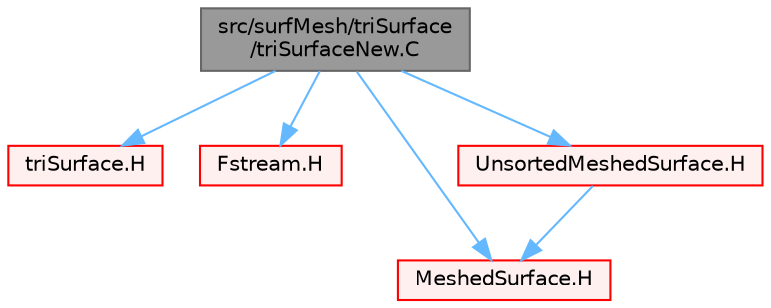digraph "src/surfMesh/triSurface/triSurfaceNew.C"
{
 // LATEX_PDF_SIZE
  bgcolor="transparent";
  edge [fontname=Helvetica,fontsize=10,labelfontname=Helvetica,labelfontsize=10];
  node [fontname=Helvetica,fontsize=10,shape=box,height=0.2,width=0.4];
  Node1 [id="Node000001",label="src/surfMesh/triSurface\l/triSurfaceNew.C",height=0.2,width=0.4,color="gray40", fillcolor="grey60", style="filled", fontcolor="black",tooltip=" "];
  Node1 -> Node2 [id="edge1_Node000001_Node000002",color="steelblue1",style="solid",tooltip=" "];
  Node2 [id="Node000002",label="triSurface.H",height=0.2,width=0.4,color="red", fillcolor="#FFF0F0", style="filled",URL="$triSurface_8H.html",tooltip=" "];
  Node1 -> Node250 [id="edge2_Node000001_Node000250",color="steelblue1",style="solid",tooltip=" "];
  Node250 [id="Node000250",label="Fstream.H",height=0.2,width=0.4,color="red", fillcolor="#FFF0F0", style="filled",URL="$Fstream_8H.html",tooltip=" "];
  Node1 -> Node255 [id="edge3_Node000001_Node000255",color="steelblue1",style="solid",tooltip=" "];
  Node255 [id="Node000255",label="MeshedSurface.H",height=0.2,width=0.4,color="red", fillcolor="#FFF0F0", style="filled",URL="$MeshedSurface_8H.html",tooltip=" "];
  Node1 -> Node276 [id="edge4_Node000001_Node000276",color="steelblue1",style="solid",tooltip=" "];
  Node276 [id="Node000276",label="UnsortedMeshedSurface.H",height=0.2,width=0.4,color="red", fillcolor="#FFF0F0", style="filled",URL="$UnsortedMeshedSurface_8H.html",tooltip=" "];
  Node276 -> Node255 [id="edge5_Node000276_Node000255",color="steelblue1",style="solid",tooltip=" "];
}
